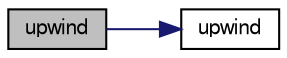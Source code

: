digraph "upwind"
{
  bgcolor="transparent";
  edge [fontname="FreeSans",fontsize="10",labelfontname="FreeSans",labelfontsize="10"];
  node [fontname="FreeSans",fontsize="10",shape=record];
  rankdir="LR";
  Node3 [label="upwind",height=0.2,width=0.4,color="black", fillcolor="grey75", style="filled", fontcolor="black"];
  Node3 -> Node4 [color="midnightblue",fontsize="10",style="solid",fontname="FreeSans"];
  Node4 [label="upwind",height=0.2,width=0.4,color="black",URL="$a23086.html#a4621ba0d543e097eef264d5452657698",tooltip="Construct from faceFlux. "];
}
